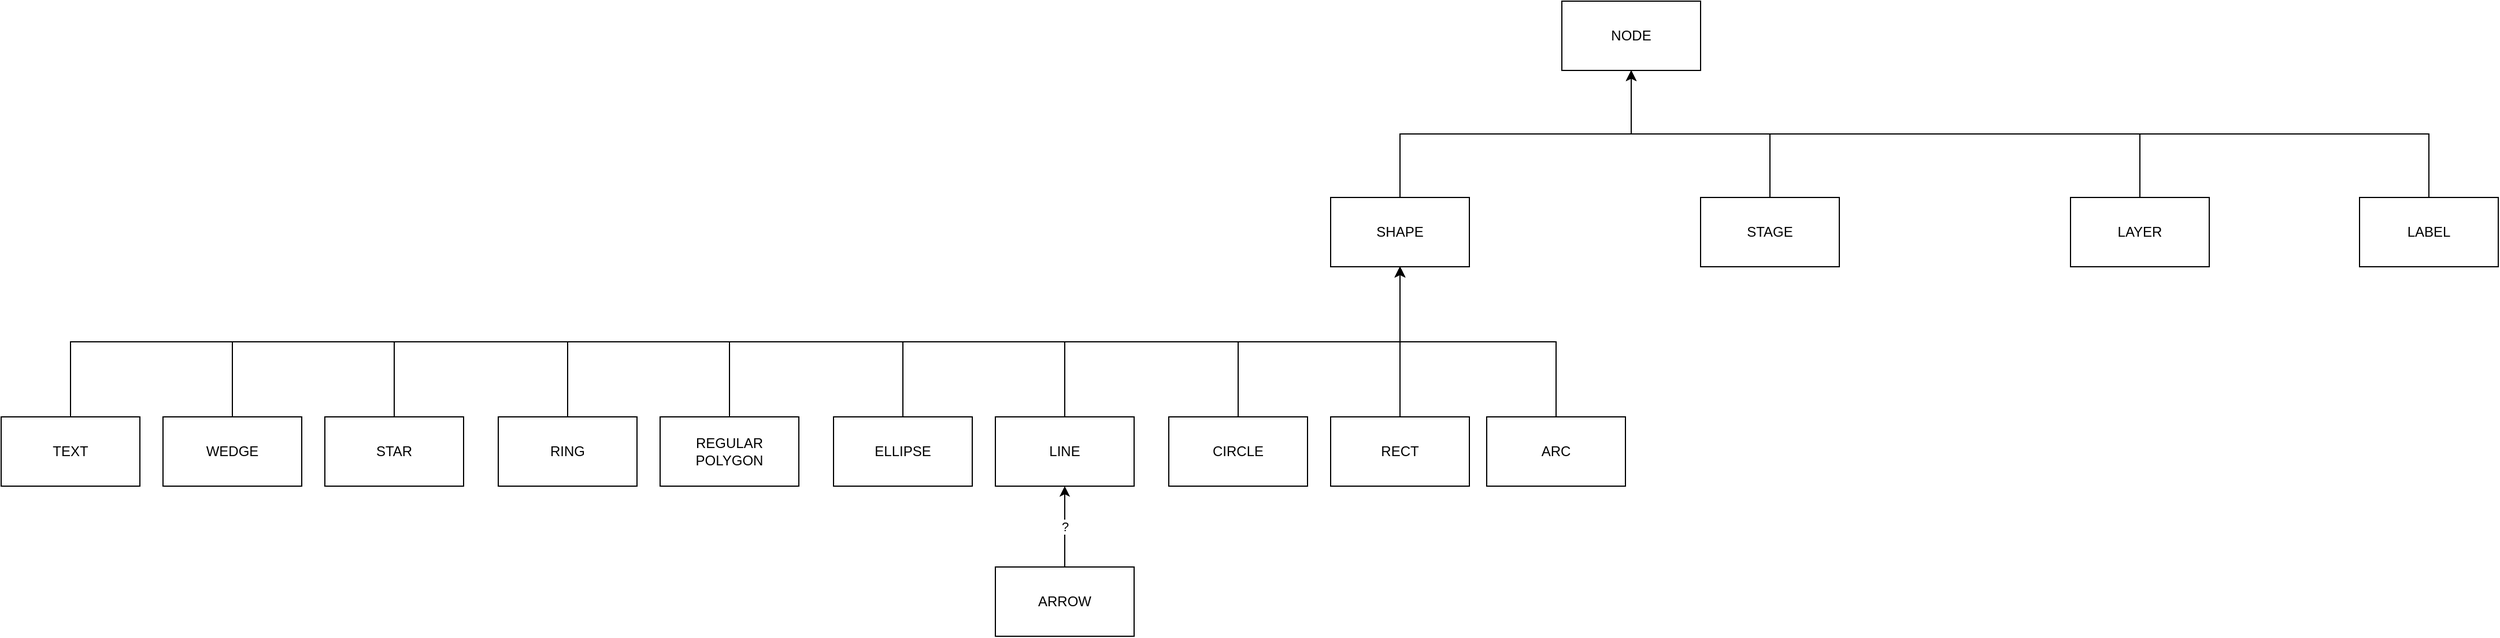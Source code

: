 <mxfile version="24.1.0" type="device">
  <diagram name="Page-1" id="XTs7JJ6mczBnE6e2hhl9">
    <mxGraphModel dx="2895" dy="697" grid="1" gridSize="10" guides="1" tooltips="1" connect="1" arrows="1" fold="1" page="1" pageScale="1" pageWidth="850" pageHeight="1100" math="0" shadow="0">
      <root>
        <mxCell id="0" />
        <mxCell id="1" parent="0" />
        <mxCell id="9bo8uZbP6z67TJfgycmk-1" value="NODE" style="rounded=0;whiteSpace=wrap;html=1;" vertex="1" parent="1">
          <mxGeometry x="360" y="390" width="120" height="60" as="geometry" />
        </mxCell>
        <mxCell id="9bo8uZbP6z67TJfgycmk-3" style="edgeStyle=orthogonalEdgeStyle;rounded=0;orthogonalLoop=1;jettySize=auto;html=1;exitX=0.5;exitY=0;exitDx=0;exitDy=0;entryX=0.5;entryY=1;entryDx=0;entryDy=0;" edge="1" parent="1" source="9bo8uZbP6z67TJfgycmk-2" target="9bo8uZbP6z67TJfgycmk-1">
          <mxGeometry relative="1" as="geometry" />
        </mxCell>
        <mxCell id="9bo8uZbP6z67TJfgycmk-2" value="SHAPE" style="rounded=0;whiteSpace=wrap;html=1;" vertex="1" parent="1">
          <mxGeometry x="160" y="560" width="120" height="60" as="geometry" />
        </mxCell>
        <mxCell id="9bo8uZbP6z67TJfgycmk-7" style="edgeStyle=orthogonalEdgeStyle;rounded=0;orthogonalLoop=1;jettySize=auto;html=1;entryX=0.5;entryY=1;entryDx=0;entryDy=0;exitX=0.5;exitY=0;exitDx=0;exitDy=0;" edge="1" parent="1" source="9bo8uZbP6z67TJfgycmk-4" target="9bo8uZbP6z67TJfgycmk-2">
          <mxGeometry relative="1" as="geometry" />
        </mxCell>
        <mxCell id="9bo8uZbP6z67TJfgycmk-4" value="CIRCLE" style="rounded=0;whiteSpace=wrap;html=1;" vertex="1" parent="1">
          <mxGeometry x="20" y="750" width="120" height="60" as="geometry" />
        </mxCell>
        <mxCell id="9bo8uZbP6z67TJfgycmk-8" style="edgeStyle=orthogonalEdgeStyle;rounded=0;orthogonalLoop=1;jettySize=auto;html=1;exitX=0.5;exitY=0;exitDx=0;exitDy=0;" edge="1" parent="1" source="9bo8uZbP6z67TJfgycmk-5">
          <mxGeometry relative="1" as="geometry">
            <mxPoint x="220" y="620" as="targetPoint" />
          </mxGeometry>
        </mxCell>
        <mxCell id="9bo8uZbP6z67TJfgycmk-5" value="RECT" style="rounded=0;whiteSpace=wrap;html=1;" vertex="1" parent="1">
          <mxGeometry x="160" y="750" width="120" height="60" as="geometry" />
        </mxCell>
        <mxCell id="9bo8uZbP6z67TJfgycmk-9" style="edgeStyle=orthogonalEdgeStyle;rounded=0;orthogonalLoop=1;jettySize=auto;html=1;entryX=0.5;entryY=1;entryDx=0;entryDy=0;exitX=0.5;exitY=0;exitDx=0;exitDy=0;" edge="1" parent="1" source="9bo8uZbP6z67TJfgycmk-6" target="9bo8uZbP6z67TJfgycmk-2">
          <mxGeometry relative="1" as="geometry" />
        </mxCell>
        <mxCell id="9bo8uZbP6z67TJfgycmk-6" value="ARC" style="rounded=0;whiteSpace=wrap;html=1;" vertex="1" parent="1">
          <mxGeometry x="295" y="750" width="120" height="60" as="geometry" />
        </mxCell>
        <mxCell id="9bo8uZbP6z67TJfgycmk-12" style="edgeStyle=orthogonalEdgeStyle;rounded=0;orthogonalLoop=1;jettySize=auto;html=1;entryX=0.5;entryY=1;entryDx=0;entryDy=0;" edge="1" parent="1" source="9bo8uZbP6z67TJfgycmk-10" target="9bo8uZbP6z67TJfgycmk-1">
          <mxGeometry relative="1" as="geometry" />
        </mxCell>
        <mxCell id="9bo8uZbP6z67TJfgycmk-10" value="STAGE" style="rounded=0;whiteSpace=wrap;html=1;" vertex="1" parent="1">
          <mxGeometry x="480" y="560" width="120" height="60" as="geometry" />
        </mxCell>
        <mxCell id="9bo8uZbP6z67TJfgycmk-13" style="edgeStyle=orthogonalEdgeStyle;rounded=0;orthogonalLoop=1;jettySize=auto;html=1;entryX=0.5;entryY=1;entryDx=0;entryDy=0;exitX=0.5;exitY=0;exitDx=0;exitDy=0;" edge="1" parent="1" source="9bo8uZbP6z67TJfgycmk-11" target="9bo8uZbP6z67TJfgycmk-1">
          <mxGeometry relative="1" as="geometry" />
        </mxCell>
        <mxCell id="9bo8uZbP6z67TJfgycmk-11" value="LAYER" style="rounded=0;whiteSpace=wrap;html=1;" vertex="1" parent="1">
          <mxGeometry x="800" y="560" width="120" height="60" as="geometry" />
        </mxCell>
        <mxCell id="9bo8uZbP6z67TJfgycmk-15" style="edgeStyle=orthogonalEdgeStyle;rounded=0;orthogonalLoop=1;jettySize=auto;html=1;entryX=0.5;entryY=1;entryDx=0;entryDy=0;exitX=0.5;exitY=0;exitDx=0;exitDy=0;" edge="1" parent="1" source="9bo8uZbP6z67TJfgycmk-14" target="9bo8uZbP6z67TJfgycmk-2">
          <mxGeometry relative="1" as="geometry" />
        </mxCell>
        <mxCell id="9bo8uZbP6z67TJfgycmk-14" value="LINE" style="rounded=0;whiteSpace=wrap;html=1;" vertex="1" parent="1">
          <mxGeometry x="-130" y="750" width="120" height="60" as="geometry" />
        </mxCell>
        <mxCell id="9bo8uZbP6z67TJfgycmk-17" value="?" style="edgeStyle=orthogonalEdgeStyle;rounded=0;orthogonalLoop=1;jettySize=auto;html=1;entryX=0.5;entryY=1;entryDx=0;entryDy=0;" edge="1" parent="1" source="9bo8uZbP6z67TJfgycmk-16" target="9bo8uZbP6z67TJfgycmk-14">
          <mxGeometry relative="1" as="geometry" />
        </mxCell>
        <mxCell id="9bo8uZbP6z67TJfgycmk-16" value="ARROW" style="rounded=0;whiteSpace=wrap;html=1;" vertex="1" parent="1">
          <mxGeometry x="-130" y="880" width="120" height="60" as="geometry" />
        </mxCell>
        <mxCell id="9bo8uZbP6z67TJfgycmk-19" style="edgeStyle=orthogonalEdgeStyle;rounded=0;orthogonalLoop=1;jettySize=auto;html=1;entryX=0.5;entryY=1;entryDx=0;entryDy=0;exitX=0.5;exitY=0;exitDx=0;exitDy=0;" edge="1" parent="1" source="9bo8uZbP6z67TJfgycmk-18" target="9bo8uZbP6z67TJfgycmk-2">
          <mxGeometry relative="1" as="geometry" />
        </mxCell>
        <mxCell id="9bo8uZbP6z67TJfgycmk-18" value="ELLIPSE" style="rounded=0;whiteSpace=wrap;html=1;" vertex="1" parent="1">
          <mxGeometry x="-270" y="750" width="120" height="60" as="geometry" />
        </mxCell>
        <mxCell id="9bo8uZbP6z67TJfgycmk-21" style="edgeStyle=orthogonalEdgeStyle;rounded=0;orthogonalLoop=1;jettySize=auto;html=1;entryX=0.5;entryY=1;entryDx=0;entryDy=0;exitX=0.5;exitY=0;exitDx=0;exitDy=0;" edge="1" parent="1" source="9bo8uZbP6z67TJfgycmk-20" target="9bo8uZbP6z67TJfgycmk-2">
          <mxGeometry relative="1" as="geometry" />
        </mxCell>
        <mxCell id="9bo8uZbP6z67TJfgycmk-20" value="REGULAR POLYGON" style="rounded=0;whiteSpace=wrap;html=1;" vertex="1" parent="1">
          <mxGeometry x="-420" y="750" width="120" height="60" as="geometry" />
        </mxCell>
        <mxCell id="9bo8uZbP6z67TJfgycmk-23" style="edgeStyle=orthogonalEdgeStyle;rounded=0;orthogonalLoop=1;jettySize=auto;html=1;entryX=0.5;entryY=1;entryDx=0;entryDy=0;exitX=0.5;exitY=0;exitDx=0;exitDy=0;" edge="1" parent="1" source="9bo8uZbP6z67TJfgycmk-22" target="9bo8uZbP6z67TJfgycmk-2">
          <mxGeometry relative="1" as="geometry" />
        </mxCell>
        <mxCell id="9bo8uZbP6z67TJfgycmk-22" value="RING" style="rounded=0;whiteSpace=wrap;html=1;" vertex="1" parent="1">
          <mxGeometry x="-560" y="750" width="120" height="60" as="geometry" />
        </mxCell>
        <mxCell id="9bo8uZbP6z67TJfgycmk-25" style="edgeStyle=orthogonalEdgeStyle;rounded=0;orthogonalLoop=1;jettySize=auto;html=1;entryX=0.5;entryY=1;entryDx=0;entryDy=0;exitX=0.5;exitY=0;exitDx=0;exitDy=0;" edge="1" parent="1" source="9bo8uZbP6z67TJfgycmk-24" target="9bo8uZbP6z67TJfgycmk-2">
          <mxGeometry relative="1" as="geometry" />
        </mxCell>
        <mxCell id="9bo8uZbP6z67TJfgycmk-24" value="STAR" style="rounded=0;whiteSpace=wrap;html=1;" vertex="1" parent="1">
          <mxGeometry x="-710" y="750" width="120" height="60" as="geometry" />
        </mxCell>
        <mxCell id="9bo8uZbP6z67TJfgycmk-27" style="edgeStyle=orthogonalEdgeStyle;rounded=0;orthogonalLoop=1;jettySize=auto;html=1;entryX=0.5;entryY=1;entryDx=0;entryDy=0;exitX=0.5;exitY=0;exitDx=0;exitDy=0;" edge="1" parent="1" source="9bo8uZbP6z67TJfgycmk-26" target="9bo8uZbP6z67TJfgycmk-2">
          <mxGeometry relative="1" as="geometry" />
        </mxCell>
        <mxCell id="9bo8uZbP6z67TJfgycmk-26" value="WEDGE" style="rounded=0;whiteSpace=wrap;html=1;" vertex="1" parent="1">
          <mxGeometry x="-850" y="750" width="120" height="60" as="geometry" />
        </mxCell>
        <mxCell id="9bo8uZbP6z67TJfgycmk-29" style="edgeStyle=orthogonalEdgeStyle;rounded=0;orthogonalLoop=1;jettySize=auto;html=1;entryX=0.5;entryY=1;entryDx=0;entryDy=0;exitX=0.5;exitY=0;exitDx=0;exitDy=0;" edge="1" parent="1" source="9bo8uZbP6z67TJfgycmk-28" target="9bo8uZbP6z67TJfgycmk-2">
          <mxGeometry relative="1" as="geometry" />
        </mxCell>
        <mxCell id="9bo8uZbP6z67TJfgycmk-28" value="TEXT" style="rounded=0;whiteSpace=wrap;html=1;" vertex="1" parent="1">
          <mxGeometry x="-990" y="750" width="120" height="60" as="geometry" />
        </mxCell>
        <mxCell id="9bo8uZbP6z67TJfgycmk-31" style="edgeStyle=orthogonalEdgeStyle;rounded=0;orthogonalLoop=1;jettySize=auto;html=1;entryX=0.5;entryY=1;entryDx=0;entryDy=0;exitX=0.5;exitY=0;exitDx=0;exitDy=0;" edge="1" parent="1" source="9bo8uZbP6z67TJfgycmk-30" target="9bo8uZbP6z67TJfgycmk-1">
          <mxGeometry relative="1" as="geometry" />
        </mxCell>
        <mxCell id="9bo8uZbP6z67TJfgycmk-30" value="LABEL" style="rounded=0;whiteSpace=wrap;html=1;" vertex="1" parent="1">
          <mxGeometry x="1050" y="560" width="120" height="60" as="geometry" />
        </mxCell>
      </root>
    </mxGraphModel>
  </diagram>
</mxfile>
